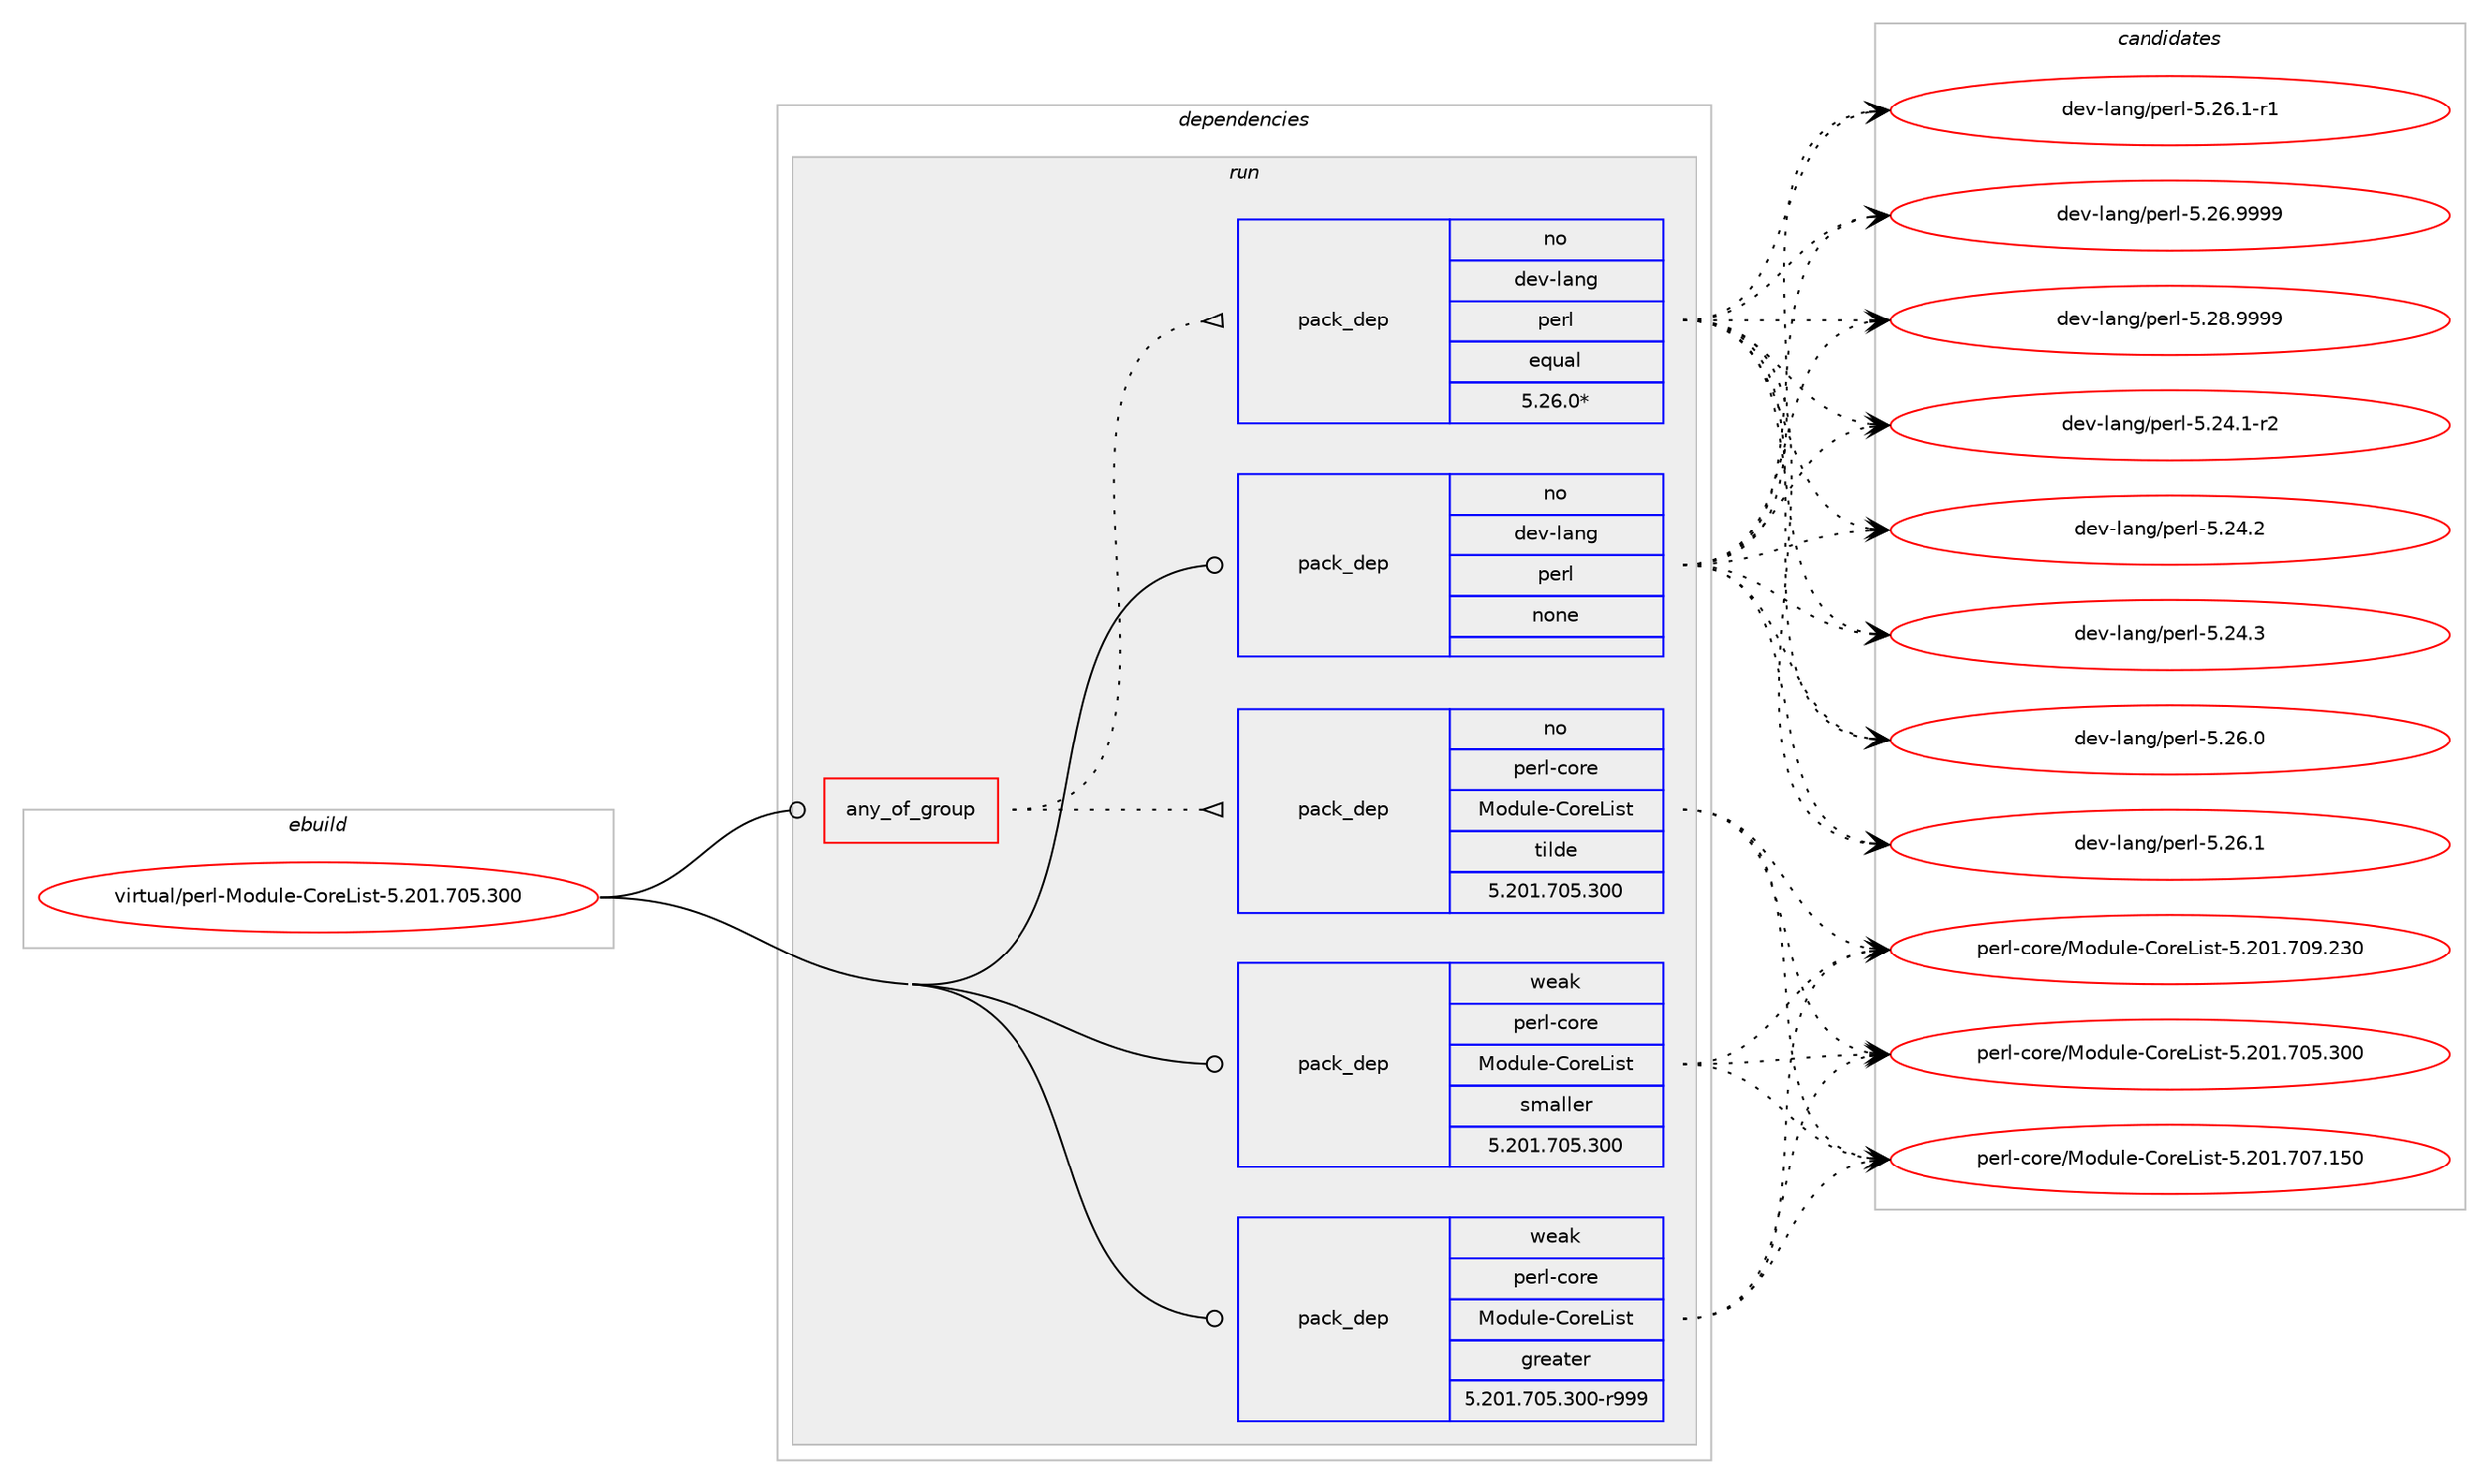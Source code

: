 digraph prolog {

# *************
# Graph options
# *************

newrank=true;
concentrate=true;
compound=true;
graph [rankdir=LR,fontname=Helvetica,fontsize=10,ranksep=1.5];#, ranksep=2.5, nodesep=0.2];
edge  [arrowhead=vee];
node  [fontname=Helvetica,fontsize=10];

# **********
# The ebuild
# **********

subgraph cluster_leftcol {
color=gray;
rank=same;
label=<<i>ebuild</i>>;
id [label="virtual/perl-Module-CoreList-5.201.705.300", color=red, width=4, href="../virtual/perl-Module-CoreList-5.201.705.300.svg"];
}

# ****************
# The dependencies
# ****************

subgraph cluster_midcol {
color=gray;
label=<<i>dependencies</i>>;
subgraph cluster_compile {
fillcolor="#eeeeee";
style=filled;
label=<<i>compile</i>>;
}
subgraph cluster_compileandrun {
fillcolor="#eeeeee";
style=filled;
label=<<i>compile and run</i>>;
}
subgraph cluster_run {
fillcolor="#eeeeee";
style=filled;
label=<<i>run</i>>;
subgraph any8690 {
dependency498397 [label=<<TABLE BORDER="0" CELLBORDER="1" CELLSPACING="0" CELLPADDING="4"><TR><TD CELLPADDING="10">any_of_group</TD></TR></TABLE>>, shape=none, color=red];subgraph pack370472 {
dependency498398 [label=<<TABLE BORDER="0" CELLBORDER="1" CELLSPACING="0" CELLPADDING="4" WIDTH="220"><TR><TD ROWSPAN="6" CELLPADDING="30">pack_dep</TD></TR><TR><TD WIDTH="110">no</TD></TR><TR><TD>dev-lang</TD></TR><TR><TD>perl</TD></TR><TR><TD>equal</TD></TR><TR><TD>5.26.0*</TD></TR></TABLE>>, shape=none, color=blue];
}
dependency498397:e -> dependency498398:w [weight=20,style="dotted",arrowhead="oinv"];
subgraph pack370473 {
dependency498399 [label=<<TABLE BORDER="0" CELLBORDER="1" CELLSPACING="0" CELLPADDING="4" WIDTH="220"><TR><TD ROWSPAN="6" CELLPADDING="30">pack_dep</TD></TR><TR><TD WIDTH="110">no</TD></TR><TR><TD>perl-core</TD></TR><TR><TD>Module-CoreList</TD></TR><TR><TD>tilde</TD></TR><TR><TD>5.201.705.300</TD></TR></TABLE>>, shape=none, color=blue];
}
dependency498397:e -> dependency498399:w [weight=20,style="dotted",arrowhead="oinv"];
}
id:e -> dependency498397:w [weight=20,style="solid",arrowhead="odot"];
subgraph pack370474 {
dependency498400 [label=<<TABLE BORDER="0" CELLBORDER="1" CELLSPACING="0" CELLPADDING="4" WIDTH="220"><TR><TD ROWSPAN="6" CELLPADDING="30">pack_dep</TD></TR><TR><TD WIDTH="110">no</TD></TR><TR><TD>dev-lang</TD></TR><TR><TD>perl</TD></TR><TR><TD>none</TD></TR><TR><TD></TD></TR></TABLE>>, shape=none, color=blue];
}
id:e -> dependency498400:w [weight=20,style="solid",arrowhead="odot"];
subgraph pack370475 {
dependency498401 [label=<<TABLE BORDER="0" CELLBORDER="1" CELLSPACING="0" CELLPADDING="4" WIDTH="220"><TR><TD ROWSPAN="6" CELLPADDING="30">pack_dep</TD></TR><TR><TD WIDTH="110">weak</TD></TR><TR><TD>perl-core</TD></TR><TR><TD>Module-CoreList</TD></TR><TR><TD>greater</TD></TR><TR><TD>5.201.705.300-r999</TD></TR></TABLE>>, shape=none, color=blue];
}
id:e -> dependency498401:w [weight=20,style="solid",arrowhead="odot"];
subgraph pack370476 {
dependency498402 [label=<<TABLE BORDER="0" CELLBORDER="1" CELLSPACING="0" CELLPADDING="4" WIDTH="220"><TR><TD ROWSPAN="6" CELLPADDING="30">pack_dep</TD></TR><TR><TD WIDTH="110">weak</TD></TR><TR><TD>perl-core</TD></TR><TR><TD>Module-CoreList</TD></TR><TR><TD>smaller</TD></TR><TR><TD>5.201.705.300</TD></TR></TABLE>>, shape=none, color=blue];
}
id:e -> dependency498402:w [weight=20,style="solid",arrowhead="odot"];
}
}

# **************
# The candidates
# **************

subgraph cluster_choices {
rank=same;
color=gray;
label=<<i>candidates</i>>;

subgraph choice370472 {
color=black;
nodesep=1;
choice100101118451089711010347112101114108455346505246494511450 [label="dev-lang/perl-5.24.1-r2", color=red, width=4,href="../dev-lang/perl-5.24.1-r2.svg"];
choice10010111845108971101034711210111410845534650524650 [label="dev-lang/perl-5.24.2", color=red, width=4,href="../dev-lang/perl-5.24.2.svg"];
choice10010111845108971101034711210111410845534650524651 [label="dev-lang/perl-5.24.3", color=red, width=4,href="../dev-lang/perl-5.24.3.svg"];
choice10010111845108971101034711210111410845534650544648 [label="dev-lang/perl-5.26.0", color=red, width=4,href="../dev-lang/perl-5.26.0.svg"];
choice10010111845108971101034711210111410845534650544649 [label="dev-lang/perl-5.26.1", color=red, width=4,href="../dev-lang/perl-5.26.1.svg"];
choice100101118451089711010347112101114108455346505446494511449 [label="dev-lang/perl-5.26.1-r1", color=red, width=4,href="../dev-lang/perl-5.26.1-r1.svg"];
choice10010111845108971101034711210111410845534650544657575757 [label="dev-lang/perl-5.26.9999", color=red, width=4,href="../dev-lang/perl-5.26.9999.svg"];
choice10010111845108971101034711210111410845534650564657575757 [label="dev-lang/perl-5.28.9999", color=red, width=4,href="../dev-lang/perl-5.28.9999.svg"];
dependency498398:e -> choice100101118451089711010347112101114108455346505246494511450:w [style=dotted,weight="100"];
dependency498398:e -> choice10010111845108971101034711210111410845534650524650:w [style=dotted,weight="100"];
dependency498398:e -> choice10010111845108971101034711210111410845534650524651:w [style=dotted,weight="100"];
dependency498398:e -> choice10010111845108971101034711210111410845534650544648:w [style=dotted,weight="100"];
dependency498398:e -> choice10010111845108971101034711210111410845534650544649:w [style=dotted,weight="100"];
dependency498398:e -> choice100101118451089711010347112101114108455346505446494511449:w [style=dotted,weight="100"];
dependency498398:e -> choice10010111845108971101034711210111410845534650544657575757:w [style=dotted,weight="100"];
dependency498398:e -> choice10010111845108971101034711210111410845534650564657575757:w [style=dotted,weight="100"];
}
subgraph choice370473 {
color=black;
nodesep=1;
choice112101114108459911111410147771111001171081014567111114101761051151164553465048494655485346514848 [label="perl-core/Module-CoreList-5.201.705.300", color=red, width=4,href="../perl-core/Module-CoreList-5.201.705.300.svg"];
choice112101114108459911111410147771111001171081014567111114101761051151164553465048494655485546495348 [label="perl-core/Module-CoreList-5.201.707.150", color=red, width=4,href="../perl-core/Module-CoreList-5.201.707.150.svg"];
choice112101114108459911111410147771111001171081014567111114101761051151164553465048494655485746505148 [label="perl-core/Module-CoreList-5.201.709.230", color=red, width=4,href="../perl-core/Module-CoreList-5.201.709.230.svg"];
dependency498399:e -> choice112101114108459911111410147771111001171081014567111114101761051151164553465048494655485346514848:w [style=dotted,weight="100"];
dependency498399:e -> choice112101114108459911111410147771111001171081014567111114101761051151164553465048494655485546495348:w [style=dotted,weight="100"];
dependency498399:e -> choice112101114108459911111410147771111001171081014567111114101761051151164553465048494655485746505148:w [style=dotted,weight="100"];
}
subgraph choice370474 {
color=black;
nodesep=1;
choice100101118451089711010347112101114108455346505246494511450 [label="dev-lang/perl-5.24.1-r2", color=red, width=4,href="../dev-lang/perl-5.24.1-r2.svg"];
choice10010111845108971101034711210111410845534650524650 [label="dev-lang/perl-5.24.2", color=red, width=4,href="../dev-lang/perl-5.24.2.svg"];
choice10010111845108971101034711210111410845534650524651 [label="dev-lang/perl-5.24.3", color=red, width=4,href="../dev-lang/perl-5.24.3.svg"];
choice10010111845108971101034711210111410845534650544648 [label="dev-lang/perl-5.26.0", color=red, width=4,href="../dev-lang/perl-5.26.0.svg"];
choice10010111845108971101034711210111410845534650544649 [label="dev-lang/perl-5.26.1", color=red, width=4,href="../dev-lang/perl-5.26.1.svg"];
choice100101118451089711010347112101114108455346505446494511449 [label="dev-lang/perl-5.26.1-r1", color=red, width=4,href="../dev-lang/perl-5.26.1-r1.svg"];
choice10010111845108971101034711210111410845534650544657575757 [label="dev-lang/perl-5.26.9999", color=red, width=4,href="../dev-lang/perl-5.26.9999.svg"];
choice10010111845108971101034711210111410845534650564657575757 [label="dev-lang/perl-5.28.9999", color=red, width=4,href="../dev-lang/perl-5.28.9999.svg"];
dependency498400:e -> choice100101118451089711010347112101114108455346505246494511450:w [style=dotted,weight="100"];
dependency498400:e -> choice10010111845108971101034711210111410845534650524650:w [style=dotted,weight="100"];
dependency498400:e -> choice10010111845108971101034711210111410845534650524651:w [style=dotted,weight="100"];
dependency498400:e -> choice10010111845108971101034711210111410845534650544648:w [style=dotted,weight="100"];
dependency498400:e -> choice10010111845108971101034711210111410845534650544649:w [style=dotted,weight="100"];
dependency498400:e -> choice100101118451089711010347112101114108455346505446494511449:w [style=dotted,weight="100"];
dependency498400:e -> choice10010111845108971101034711210111410845534650544657575757:w [style=dotted,weight="100"];
dependency498400:e -> choice10010111845108971101034711210111410845534650564657575757:w [style=dotted,weight="100"];
}
subgraph choice370475 {
color=black;
nodesep=1;
choice112101114108459911111410147771111001171081014567111114101761051151164553465048494655485346514848 [label="perl-core/Module-CoreList-5.201.705.300", color=red, width=4,href="../perl-core/Module-CoreList-5.201.705.300.svg"];
choice112101114108459911111410147771111001171081014567111114101761051151164553465048494655485546495348 [label="perl-core/Module-CoreList-5.201.707.150", color=red, width=4,href="../perl-core/Module-CoreList-5.201.707.150.svg"];
choice112101114108459911111410147771111001171081014567111114101761051151164553465048494655485746505148 [label="perl-core/Module-CoreList-5.201.709.230", color=red, width=4,href="../perl-core/Module-CoreList-5.201.709.230.svg"];
dependency498401:e -> choice112101114108459911111410147771111001171081014567111114101761051151164553465048494655485346514848:w [style=dotted,weight="100"];
dependency498401:e -> choice112101114108459911111410147771111001171081014567111114101761051151164553465048494655485546495348:w [style=dotted,weight="100"];
dependency498401:e -> choice112101114108459911111410147771111001171081014567111114101761051151164553465048494655485746505148:w [style=dotted,weight="100"];
}
subgraph choice370476 {
color=black;
nodesep=1;
choice112101114108459911111410147771111001171081014567111114101761051151164553465048494655485346514848 [label="perl-core/Module-CoreList-5.201.705.300", color=red, width=4,href="../perl-core/Module-CoreList-5.201.705.300.svg"];
choice112101114108459911111410147771111001171081014567111114101761051151164553465048494655485546495348 [label="perl-core/Module-CoreList-5.201.707.150", color=red, width=4,href="../perl-core/Module-CoreList-5.201.707.150.svg"];
choice112101114108459911111410147771111001171081014567111114101761051151164553465048494655485746505148 [label="perl-core/Module-CoreList-5.201.709.230", color=red, width=4,href="../perl-core/Module-CoreList-5.201.709.230.svg"];
dependency498402:e -> choice112101114108459911111410147771111001171081014567111114101761051151164553465048494655485346514848:w [style=dotted,weight="100"];
dependency498402:e -> choice112101114108459911111410147771111001171081014567111114101761051151164553465048494655485546495348:w [style=dotted,weight="100"];
dependency498402:e -> choice112101114108459911111410147771111001171081014567111114101761051151164553465048494655485746505148:w [style=dotted,weight="100"];
}
}

}
